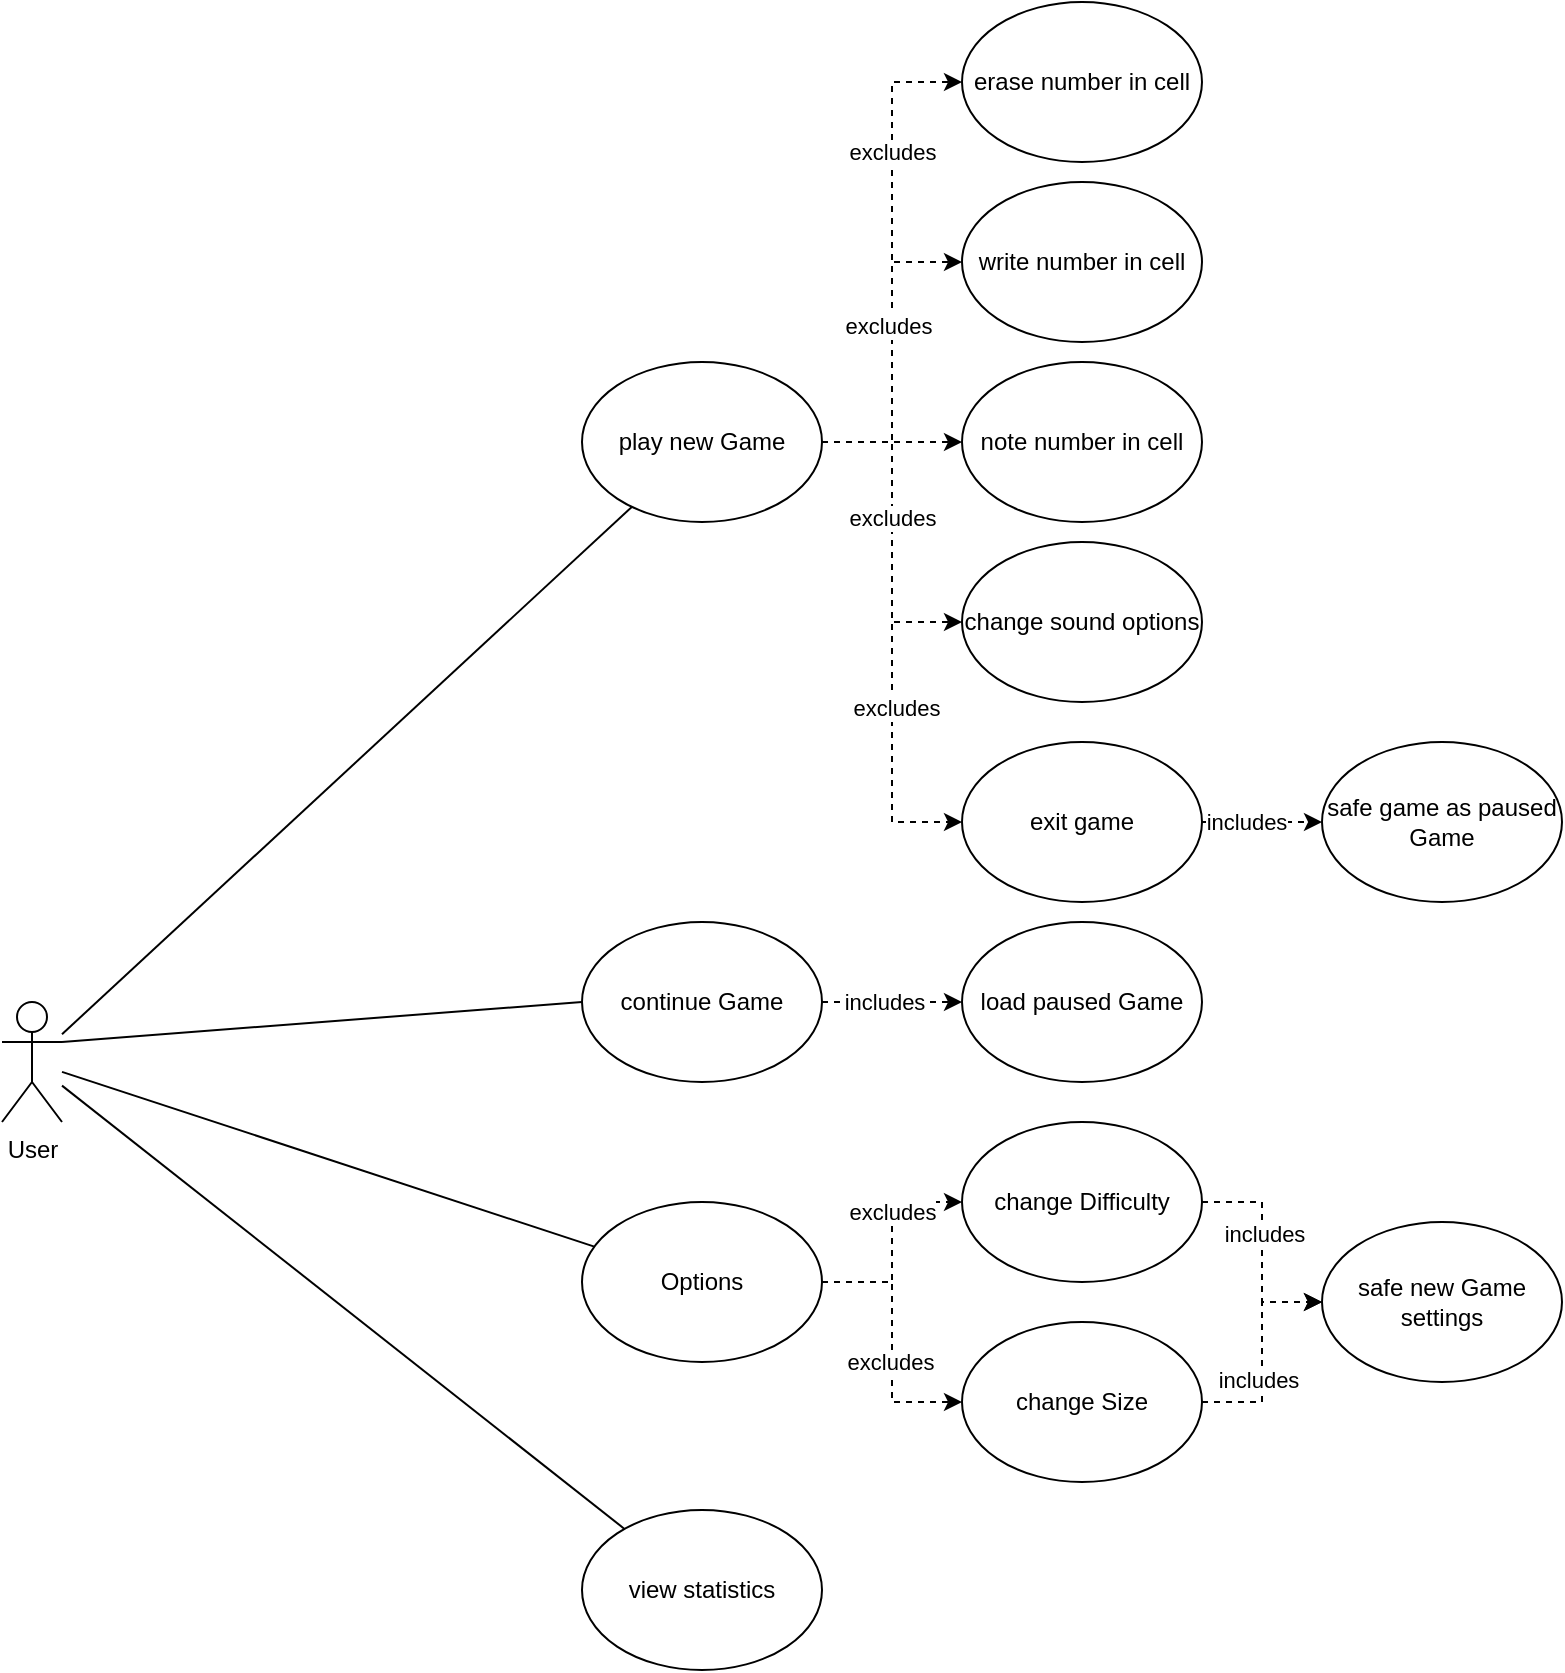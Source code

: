 <mxfile version="17.2.4" type="device"><diagram id="Ab5UWcwcQ7-OfaniczGX" name="Page-1"><mxGraphModel dx="2031" dy="1904" grid="1" gridSize="10" guides="1" tooltips="1" connect="1" arrows="1" fold="1" page="1" pageScale="1" pageWidth="1169" pageHeight="827" math="0" shadow="0"><root><mxCell id="0"/><mxCell id="1" parent="0"/><mxCell id="KfIQOAN6NL_yplKZZ68Q-2" value="User" style="shape=umlActor;verticalLabelPosition=bottom;verticalAlign=top;html=1;outlineConnect=0;" parent="1" vertex="1"><mxGeometry x="80" y="160" width="30" height="60" as="geometry"/></mxCell><mxCell id="EAK1iCBxAqCO_O7FaQfg-6" style="edgeStyle=orthogonalEdgeStyle;rounded=0;orthogonalLoop=1;jettySize=auto;html=1;entryX=0;entryY=0.5;entryDx=0;entryDy=0;dashed=1;" edge="1" parent="1" source="KfIQOAN6NL_yplKZZ68Q-5" target="EAK1iCBxAqCO_O7FaQfg-1"><mxGeometry relative="1" as="geometry"/></mxCell><mxCell id="EAK1iCBxAqCO_O7FaQfg-11" value="excludes" style="edgeLabel;html=1;align=center;verticalAlign=middle;resizable=0;points=[];" vertex="1" connectable="0" parent="EAK1iCBxAqCO_O7FaQfg-6"><mxGeometry x="0.445" relative="1" as="geometry"><mxPoint as="offset"/></mxGeometry></mxCell><mxCell id="EAK1iCBxAqCO_O7FaQfg-7" style="edgeStyle=orthogonalEdgeStyle;rounded=0;orthogonalLoop=1;jettySize=auto;html=1;entryX=0;entryY=0.5;entryDx=0;entryDy=0;dashed=1;" edge="1" parent="1" source="KfIQOAN6NL_yplKZZ68Q-5" target="EAK1iCBxAqCO_O7FaQfg-2"><mxGeometry relative="1" as="geometry"/></mxCell><mxCell id="EAK1iCBxAqCO_O7FaQfg-12" value="excludes" style="edgeLabel;html=1;align=center;verticalAlign=middle;resizable=0;points=[];" vertex="1" connectable="0" parent="EAK1iCBxAqCO_O7FaQfg-7"><mxGeometry x="0.163" y="2" relative="1" as="geometry"><mxPoint as="offset"/></mxGeometry></mxCell><mxCell id="EAK1iCBxAqCO_O7FaQfg-8" style="edgeStyle=orthogonalEdgeStyle;rounded=0;orthogonalLoop=1;jettySize=auto;html=1;dashed=1;" edge="1" parent="1" source="KfIQOAN6NL_yplKZZ68Q-5" target="EAK1iCBxAqCO_O7FaQfg-3"><mxGeometry relative="1" as="geometry"/></mxCell><mxCell id="EAK1iCBxAqCO_O7FaQfg-9" style="edgeStyle=orthogonalEdgeStyle;rounded=0;orthogonalLoop=1;jettySize=auto;html=1;entryX=0;entryY=0.5;entryDx=0;entryDy=0;dashed=1;" edge="1" parent="1" source="KfIQOAN6NL_yplKZZ68Q-5" target="EAK1iCBxAqCO_O7FaQfg-4"><mxGeometry relative="1" as="geometry"/></mxCell><mxCell id="EAK1iCBxAqCO_O7FaQfg-10" style="edgeStyle=orthogonalEdgeStyle;rounded=0;orthogonalLoop=1;jettySize=auto;html=1;entryX=0;entryY=0.5;entryDx=0;entryDy=0;dashed=1;" edge="1" parent="1" source="KfIQOAN6NL_yplKZZ68Q-5" target="EAK1iCBxAqCO_O7FaQfg-5"><mxGeometry relative="1" as="geometry"/></mxCell><mxCell id="EAK1iCBxAqCO_O7FaQfg-13" value="excludes" style="edgeLabel;html=1;align=center;verticalAlign=middle;resizable=0;points=[];" vertex="1" connectable="0" parent="EAK1iCBxAqCO_O7FaQfg-10"><mxGeometry x="-0.44" relative="1" as="geometry"><mxPoint as="offset"/></mxGeometry></mxCell><mxCell id="EAK1iCBxAqCO_O7FaQfg-14" value="excludes" style="edgeLabel;html=1;align=center;verticalAlign=middle;resizable=0;points=[];" vertex="1" connectable="0" parent="EAK1iCBxAqCO_O7FaQfg-10"><mxGeometry x="0.292" y="2" relative="1" as="geometry"><mxPoint as="offset"/></mxGeometry></mxCell><mxCell id="KfIQOAN6NL_yplKZZ68Q-5" value="play new Game" style="ellipse;whiteSpace=wrap;html=1;" parent="1" vertex="1"><mxGeometry x="370" y="-160" width="120" height="80" as="geometry"/></mxCell><mxCell id="KfIQOAN6NL_yplKZZ68Q-9" style="edgeStyle=orthogonalEdgeStyle;rounded=0;orthogonalLoop=1;jettySize=auto;html=1;dashed=1;" parent="1" source="KfIQOAN6NL_yplKZZ68Q-6" target="KfIQOAN6NL_yplKZZ68Q-7" edge="1"><mxGeometry relative="1" as="geometry"/></mxCell><mxCell id="KfIQOAN6NL_yplKZZ68Q-11" value="excludes" style="edgeLabel;html=1;align=center;verticalAlign=middle;resizable=0;points=[];" parent="KfIQOAN6NL_yplKZZ68Q-9" vertex="1" connectable="0"><mxGeometry x="0.276" relative="1" as="geometry"><mxPoint as="offset"/></mxGeometry></mxCell><mxCell id="KfIQOAN6NL_yplKZZ68Q-10" style="edgeStyle=orthogonalEdgeStyle;rounded=0;orthogonalLoop=1;jettySize=auto;html=1;dashed=1;" parent="1" source="KfIQOAN6NL_yplKZZ68Q-6" target="KfIQOAN6NL_yplKZZ68Q-8" edge="1"><mxGeometry relative="1" as="geometry"/></mxCell><mxCell id="KfIQOAN6NL_yplKZZ68Q-12" value="excludes" style="edgeLabel;html=1;align=center;verticalAlign=middle;resizable=0;points=[];" parent="KfIQOAN6NL_yplKZZ68Q-10" vertex="1" connectable="0"><mxGeometry x="0.151" y="-1" relative="1" as="geometry"><mxPoint as="offset"/></mxGeometry></mxCell><mxCell id="KfIQOAN6NL_yplKZZ68Q-6" value="Options" style="ellipse;whiteSpace=wrap;html=1;" parent="1" vertex="1"><mxGeometry x="370" y="260" width="120" height="80" as="geometry"/></mxCell><mxCell id="KfIQOAN6NL_yplKZZ68Q-16" style="edgeStyle=orthogonalEdgeStyle;rounded=0;orthogonalLoop=1;jettySize=auto;html=1;dashed=1;" parent="1" source="KfIQOAN6NL_yplKZZ68Q-7" target="KfIQOAN6NL_yplKZZ68Q-15" edge="1"><mxGeometry relative="1" as="geometry"/></mxCell><mxCell id="KfIQOAN6NL_yplKZZ68Q-18" value="includes" style="edgeLabel;html=1;align=center;verticalAlign=middle;resizable=0;points=[];" parent="KfIQOAN6NL_yplKZZ68Q-16" vertex="1" connectable="0"><mxGeometry x="-0.174" y="1" relative="1" as="geometry"><mxPoint as="offset"/></mxGeometry></mxCell><mxCell id="KfIQOAN6NL_yplKZZ68Q-7" value="change Difficulty" style="ellipse;whiteSpace=wrap;html=1;" parent="1" vertex="1"><mxGeometry x="560" y="220" width="120" height="80" as="geometry"/></mxCell><mxCell id="KfIQOAN6NL_yplKZZ68Q-17" style="edgeStyle=orthogonalEdgeStyle;rounded=0;orthogonalLoop=1;jettySize=auto;html=1;dashed=1;" parent="1" source="KfIQOAN6NL_yplKZZ68Q-8" target="KfIQOAN6NL_yplKZZ68Q-15" edge="1"><mxGeometry relative="1" as="geometry"/></mxCell><mxCell id="KfIQOAN6NL_yplKZZ68Q-19" value="includes" style="edgeLabel;html=1;align=center;verticalAlign=middle;resizable=0;points=[];" parent="KfIQOAN6NL_yplKZZ68Q-17" vertex="1" connectable="0"><mxGeometry x="-0.244" y="2" relative="1" as="geometry"><mxPoint as="offset"/></mxGeometry></mxCell><mxCell id="KfIQOAN6NL_yplKZZ68Q-8" value="change Size" style="ellipse;whiteSpace=wrap;html=1;" parent="1" vertex="1"><mxGeometry x="560" y="320" width="120" height="80" as="geometry"/></mxCell><mxCell id="KfIQOAN6NL_yplKZZ68Q-13" value="" style="endArrow=none;html=1;rounded=0;" parent="1" source="KfIQOAN6NL_yplKZZ68Q-6" target="KfIQOAN6NL_yplKZZ68Q-2" edge="1"><mxGeometry width="50" height="50" relative="1" as="geometry"><mxPoint x="450" y="290" as="sourcePoint"/><mxPoint x="500" y="240" as="targetPoint"/></mxGeometry></mxCell><mxCell id="KfIQOAN6NL_yplKZZ68Q-14" value="" style="endArrow=none;html=1;rounded=0;" parent="1" source="KfIQOAN6NL_yplKZZ68Q-5" target="KfIQOAN6NL_yplKZZ68Q-2" edge="1"><mxGeometry width="50" height="50" relative="1" as="geometry"><mxPoint x="386.167" y="247.406" as="sourcePoint"/><mxPoint x="120" y="159.995" as="targetPoint"/></mxGeometry></mxCell><mxCell id="KfIQOAN6NL_yplKZZ68Q-15" value="safe new Game settings" style="ellipse;whiteSpace=wrap;html=1;" parent="1" vertex="1"><mxGeometry x="740" y="270" width="120" height="80" as="geometry"/></mxCell><mxCell id="RMep59_sO3Woks7yfdfC-1" value="view statistics" style="ellipse;whiteSpace=wrap;html=1;" parent="1" vertex="1"><mxGeometry x="370" y="414" width="120" height="80" as="geometry"/></mxCell><mxCell id="RMep59_sO3Woks7yfdfC-2" value="" style="endArrow=none;html=1;" parent="1" source="KfIQOAN6NL_yplKZZ68Q-2" target="RMep59_sO3Woks7yfdfC-1" edge="1"><mxGeometry width="50" height="50" relative="1" as="geometry"><mxPoint x="540" y="530" as="sourcePoint"/><mxPoint x="590" y="480" as="targetPoint"/></mxGeometry></mxCell><mxCell id="EAK1iCBxAqCO_O7FaQfg-1" value="erase number in cell" style="ellipse;whiteSpace=wrap;html=1;" vertex="1" parent="1"><mxGeometry x="560" y="-340" width="120" height="80" as="geometry"/></mxCell><mxCell id="EAK1iCBxAqCO_O7FaQfg-2" value="write number in cell" style="ellipse;whiteSpace=wrap;html=1;" vertex="1" parent="1"><mxGeometry x="560" y="-250" width="120" height="80" as="geometry"/></mxCell><mxCell id="EAK1iCBxAqCO_O7FaQfg-3" value="note number in cell" style="ellipse;whiteSpace=wrap;html=1;" vertex="1" parent="1"><mxGeometry x="560" y="-160" width="120" height="80" as="geometry"/></mxCell><mxCell id="EAK1iCBxAqCO_O7FaQfg-4" value="change sound options" style="ellipse;whiteSpace=wrap;html=1;" vertex="1" parent="1"><mxGeometry x="560" y="-70" width="120" height="80" as="geometry"/></mxCell><mxCell id="EAK1iCBxAqCO_O7FaQfg-16" style="edgeStyle=orthogonalEdgeStyle;rounded=0;orthogonalLoop=1;jettySize=auto;html=1;dashed=1;" edge="1" parent="1" source="EAK1iCBxAqCO_O7FaQfg-5" target="EAK1iCBxAqCO_O7FaQfg-15"><mxGeometry relative="1" as="geometry"/></mxCell><mxCell id="EAK1iCBxAqCO_O7FaQfg-17" value="includes" style="edgeLabel;html=1;align=center;verticalAlign=middle;resizable=0;points=[];" vertex="1" connectable="0" parent="EAK1iCBxAqCO_O7FaQfg-16"><mxGeometry x="-0.275" y="1" relative="1" as="geometry"><mxPoint y="1" as="offset"/></mxGeometry></mxCell><mxCell id="EAK1iCBxAqCO_O7FaQfg-5" value="exit game" style="ellipse;whiteSpace=wrap;html=1;" vertex="1" parent="1"><mxGeometry x="560" y="30" width="120" height="80" as="geometry"/></mxCell><mxCell id="EAK1iCBxAqCO_O7FaQfg-15" value="safe game as paused Game" style="ellipse;whiteSpace=wrap;html=1;" vertex="1" parent="1"><mxGeometry x="740" y="30" width="120" height="80" as="geometry"/></mxCell><mxCell id="EAK1iCBxAqCO_O7FaQfg-24" style="edgeStyle=orthogonalEdgeStyle;rounded=0;orthogonalLoop=1;jettySize=auto;html=1;dashed=1;" edge="1" parent="1" source="EAK1iCBxAqCO_O7FaQfg-18" target="EAK1iCBxAqCO_O7FaQfg-23"><mxGeometry relative="1" as="geometry"/></mxCell><mxCell id="EAK1iCBxAqCO_O7FaQfg-25" value="includes" style="edgeLabel;html=1;align=center;verticalAlign=middle;resizable=0;points=[];" vertex="1" connectable="0" parent="EAK1iCBxAqCO_O7FaQfg-24"><mxGeometry x="-0.25" relative="1" as="geometry"><mxPoint x="4" as="offset"/></mxGeometry></mxCell><mxCell id="EAK1iCBxAqCO_O7FaQfg-18" value="continue Game" style="ellipse;whiteSpace=wrap;html=1;" vertex="1" parent="1"><mxGeometry x="370" y="120" width="120" height="80" as="geometry"/></mxCell><mxCell id="EAK1iCBxAqCO_O7FaQfg-22" value="" style="endArrow=none;html=1;rounded=0;exitX=1;exitY=0.333;exitDx=0;exitDy=0;exitPerimeter=0;entryX=0;entryY=0.5;entryDx=0;entryDy=0;" edge="1" parent="1" source="KfIQOAN6NL_yplKZZ68Q-2" target="EAK1iCBxAqCO_O7FaQfg-18"><mxGeometry width="50" height="50" relative="1" as="geometry"><mxPoint x="480" y="140" as="sourcePoint"/><mxPoint x="530" y="90" as="targetPoint"/></mxGeometry></mxCell><mxCell id="EAK1iCBxAqCO_O7FaQfg-23" value="load paused Game" style="ellipse;whiteSpace=wrap;html=1;" vertex="1" parent="1"><mxGeometry x="560" y="120" width="120" height="80" as="geometry"/></mxCell></root></mxGraphModel></diagram></mxfile>
